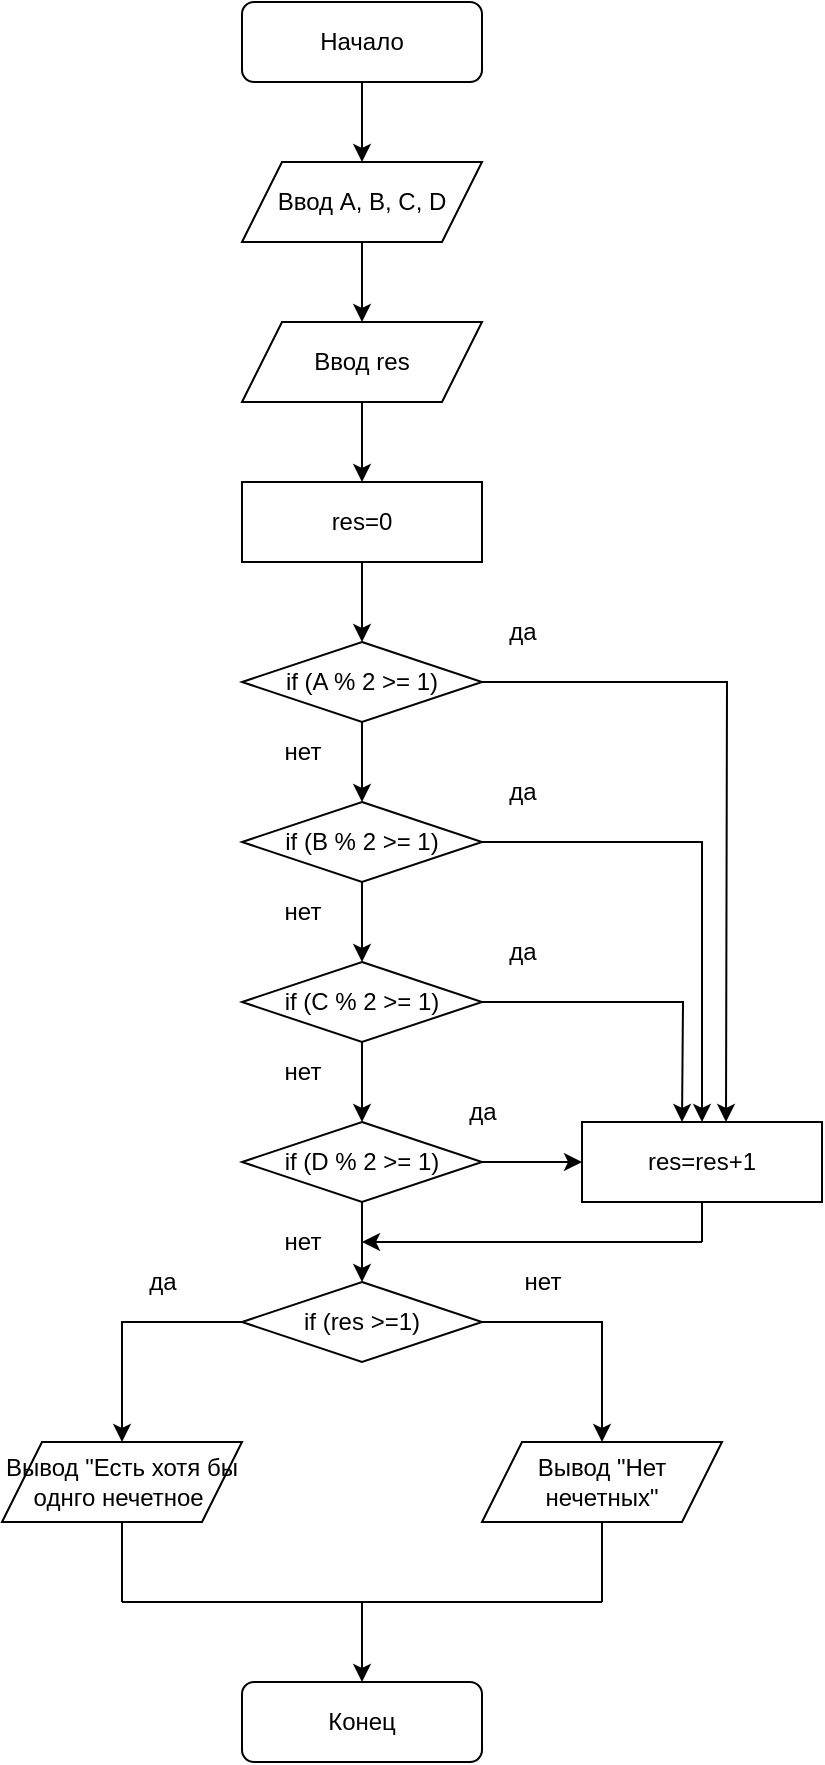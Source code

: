 <mxfile version="20.2.3" type="device"><diagram id="C5RBs43oDa-KdzZeNtuy" name="Page-1"><mxGraphModel dx="1043" dy="719" grid="0" gridSize="10" guides="1" tooltips="1" connect="1" arrows="1" fold="1" page="1" pageScale="1" pageWidth="827" pageHeight="1169" math="0" shadow="0"><root><mxCell id="WIyWlLk6GJQsqaUBKTNV-0"/><mxCell id="WIyWlLk6GJQsqaUBKTNV-1" parent="WIyWlLk6GJQsqaUBKTNV-0"/><mxCell id="E38bCm4IwdMXDOXVFOn_-0" style="edgeStyle=orthogonalEdgeStyle;rounded=0;orthogonalLoop=1;jettySize=auto;html=1;exitX=0.5;exitY=1;exitDx=0;exitDy=0;" parent="WIyWlLk6GJQsqaUBKTNV-1" source="WIyWlLk6GJQsqaUBKTNV-3" edge="1"><mxGeometry relative="1" as="geometry"><mxPoint x="220" y="160" as="targetPoint"/></mxGeometry></mxCell><mxCell id="WIyWlLk6GJQsqaUBKTNV-3" value="Начало" style="rounded=1;whiteSpace=wrap;html=1;fontSize=12;glass=0;strokeWidth=1;shadow=0;" parent="WIyWlLk6GJQsqaUBKTNV-1" vertex="1"><mxGeometry x="160" y="80" width="120" height="40" as="geometry"/></mxCell><mxCell id="E38bCm4IwdMXDOXVFOn_-2" style="edgeStyle=orthogonalEdgeStyle;rounded=0;orthogonalLoop=1;jettySize=auto;html=1;exitX=0.5;exitY=1;exitDx=0;exitDy=0;" parent="WIyWlLk6GJQsqaUBKTNV-1" source="E38bCm4IwdMXDOXVFOn_-1" edge="1"><mxGeometry relative="1" as="geometry"><mxPoint x="220" y="240" as="targetPoint"/></mxGeometry></mxCell><mxCell id="E38bCm4IwdMXDOXVFOn_-1" value="Ввод A, B, C, D" style="shape=parallelogram;perimeter=parallelogramPerimeter;whiteSpace=wrap;html=1;fixedSize=1;" parent="WIyWlLk6GJQsqaUBKTNV-1" vertex="1"><mxGeometry x="160" y="160" width="120" height="40" as="geometry"/></mxCell><mxCell id="E38bCm4IwdMXDOXVFOn_-4" style="edgeStyle=orthogonalEdgeStyle;rounded=0;orthogonalLoop=1;jettySize=auto;html=1;exitX=0.5;exitY=1;exitDx=0;exitDy=0;" parent="WIyWlLk6GJQsqaUBKTNV-1" source="E38bCm4IwdMXDOXVFOn_-3" target="E38bCm4IwdMXDOXVFOn_-5" edge="1"><mxGeometry relative="1" as="geometry"><mxPoint x="220" y="320" as="targetPoint"/></mxGeometry></mxCell><mxCell id="E38bCm4IwdMXDOXVFOn_-3" value="Ввод res" style="shape=parallelogram;perimeter=parallelogramPerimeter;whiteSpace=wrap;html=1;fixedSize=1;" parent="WIyWlLk6GJQsqaUBKTNV-1" vertex="1"><mxGeometry x="160" y="240" width="120" height="40" as="geometry"/></mxCell><mxCell id="E38bCm4IwdMXDOXVFOn_-6" style="edgeStyle=orthogonalEdgeStyle;rounded=0;orthogonalLoop=1;jettySize=auto;html=1;exitX=0.5;exitY=1;exitDx=0;exitDy=0;" parent="WIyWlLk6GJQsqaUBKTNV-1" source="E38bCm4IwdMXDOXVFOn_-5" target="E38bCm4IwdMXDOXVFOn_-7" edge="1"><mxGeometry relative="1" as="geometry"><mxPoint x="220" y="400" as="targetPoint"/></mxGeometry></mxCell><mxCell id="E38bCm4IwdMXDOXVFOn_-5" value="res=0" style="rounded=0;whiteSpace=wrap;html=1;" parent="WIyWlLk6GJQsqaUBKTNV-1" vertex="1"><mxGeometry x="160" y="320" width="120" height="40" as="geometry"/></mxCell><mxCell id="E38bCm4IwdMXDOXVFOn_-20" style="edgeStyle=orthogonalEdgeStyle;rounded=0;orthogonalLoop=1;jettySize=auto;html=1;exitX=0.5;exitY=1;exitDx=0;exitDy=0;entryX=0.5;entryY=0;entryDx=0;entryDy=0;" parent="WIyWlLk6GJQsqaUBKTNV-1" source="E38bCm4IwdMXDOXVFOn_-7" target="E38bCm4IwdMXDOXVFOn_-17" edge="1"><mxGeometry relative="1" as="geometry"/></mxCell><mxCell id="E38bCm4IwdMXDOXVFOn_-23" style="edgeStyle=orthogonalEdgeStyle;rounded=0;orthogonalLoop=1;jettySize=auto;html=1;exitX=1;exitY=0.5;exitDx=0;exitDy=0;" parent="WIyWlLk6GJQsqaUBKTNV-1" source="E38bCm4IwdMXDOXVFOn_-7" edge="1"><mxGeometry relative="1" as="geometry"><mxPoint x="402" y="640" as="targetPoint"/></mxGeometry></mxCell><mxCell id="E38bCm4IwdMXDOXVFOn_-7" value="if (A % 2 &amp;gt;= 1)" style="rhombus;whiteSpace=wrap;html=1;" parent="WIyWlLk6GJQsqaUBKTNV-1" vertex="1"><mxGeometry x="160" y="400" width="120" height="40" as="geometry"/></mxCell><mxCell id="E38bCm4IwdMXDOXVFOn_-9" value="res=res+1" style="rounded=0;whiteSpace=wrap;html=1;" parent="WIyWlLk6GJQsqaUBKTNV-1" vertex="1"><mxGeometry x="330" y="640" width="120" height="40" as="geometry"/></mxCell><mxCell id="E38bCm4IwdMXDOXVFOn_-21" style="edgeStyle=orthogonalEdgeStyle;rounded=0;orthogonalLoop=1;jettySize=auto;html=1;exitX=0.5;exitY=1;exitDx=0;exitDy=0;entryX=0.5;entryY=0;entryDx=0;entryDy=0;" parent="WIyWlLk6GJQsqaUBKTNV-1" source="E38bCm4IwdMXDOXVFOn_-17" target="E38bCm4IwdMXDOXVFOn_-18" edge="1"><mxGeometry relative="1" as="geometry"/></mxCell><mxCell id="E38bCm4IwdMXDOXVFOn_-25" style="edgeStyle=orthogonalEdgeStyle;rounded=0;orthogonalLoop=1;jettySize=auto;html=1;exitX=1;exitY=0.5;exitDx=0;exitDy=0;entryX=0.5;entryY=0;entryDx=0;entryDy=0;" parent="WIyWlLk6GJQsqaUBKTNV-1" source="E38bCm4IwdMXDOXVFOn_-17" target="E38bCm4IwdMXDOXVFOn_-9" edge="1"><mxGeometry relative="1" as="geometry"/></mxCell><mxCell id="E38bCm4IwdMXDOXVFOn_-17" value="if (B % 2 &amp;gt;= 1)" style="rhombus;whiteSpace=wrap;html=1;" parent="WIyWlLk6GJQsqaUBKTNV-1" vertex="1"><mxGeometry x="160" y="480" width="120" height="40" as="geometry"/></mxCell><mxCell id="E38bCm4IwdMXDOXVFOn_-22" style="edgeStyle=orthogonalEdgeStyle;rounded=0;orthogonalLoop=1;jettySize=auto;html=1;exitX=0.5;exitY=1;exitDx=0;exitDy=0;entryX=0.5;entryY=0;entryDx=0;entryDy=0;" parent="WIyWlLk6GJQsqaUBKTNV-1" source="E38bCm4IwdMXDOXVFOn_-18" target="E38bCm4IwdMXDOXVFOn_-19" edge="1"><mxGeometry relative="1" as="geometry"/></mxCell><mxCell id="E38bCm4IwdMXDOXVFOn_-26" style="edgeStyle=orthogonalEdgeStyle;rounded=0;orthogonalLoop=1;jettySize=auto;html=1;exitX=1;exitY=0.5;exitDx=0;exitDy=0;" parent="WIyWlLk6GJQsqaUBKTNV-1" source="E38bCm4IwdMXDOXVFOn_-18" edge="1"><mxGeometry relative="1" as="geometry"><mxPoint x="380" y="640.0" as="targetPoint"/></mxGeometry></mxCell><mxCell id="E38bCm4IwdMXDOXVFOn_-18" value="if (C % 2 &amp;gt;= 1)" style="rhombus;whiteSpace=wrap;html=1;" parent="WIyWlLk6GJQsqaUBKTNV-1" vertex="1"><mxGeometry x="160" y="560" width="120" height="40" as="geometry"/></mxCell><mxCell id="E38bCm4IwdMXDOXVFOn_-27" style="edgeStyle=orthogonalEdgeStyle;rounded=0;orthogonalLoop=1;jettySize=auto;html=1;exitX=1;exitY=0.5;exitDx=0;exitDy=0;entryX=0;entryY=0.5;entryDx=0;entryDy=0;" parent="WIyWlLk6GJQsqaUBKTNV-1" source="E38bCm4IwdMXDOXVFOn_-19" target="E38bCm4IwdMXDOXVFOn_-9" edge="1"><mxGeometry relative="1" as="geometry"/></mxCell><mxCell id="E38bCm4IwdMXDOXVFOn_-28" style="edgeStyle=orthogonalEdgeStyle;rounded=0;orthogonalLoop=1;jettySize=auto;html=1;exitX=0.5;exitY=1;exitDx=0;exitDy=0;" parent="WIyWlLk6GJQsqaUBKTNV-1" source="E38bCm4IwdMXDOXVFOn_-19" edge="1"><mxGeometry relative="1" as="geometry"><mxPoint x="220" y="720.0" as="targetPoint"/></mxGeometry></mxCell><mxCell id="E38bCm4IwdMXDOXVFOn_-19" value="if (D % 2 &amp;gt;= 1)" style="rhombus;whiteSpace=wrap;html=1;" parent="WIyWlLk6GJQsqaUBKTNV-1" vertex="1"><mxGeometry x="160" y="640" width="120" height="40" as="geometry"/></mxCell><mxCell id="E38bCm4IwdMXDOXVFOn_-29" value="" style="endArrow=none;html=1;rounded=0;entryX=0.5;entryY=1;entryDx=0;entryDy=0;" parent="WIyWlLk6GJQsqaUBKTNV-1" target="E38bCm4IwdMXDOXVFOn_-9" edge="1"><mxGeometry width="50" height="50" relative="1" as="geometry"><mxPoint x="390" y="700" as="sourcePoint"/><mxPoint x="400" y="560" as="targetPoint"/></mxGeometry></mxCell><mxCell id="E38bCm4IwdMXDOXVFOn_-30" value="" style="endArrow=classic;html=1;rounded=0;" parent="WIyWlLk6GJQsqaUBKTNV-1" edge="1"><mxGeometry width="50" height="50" relative="1" as="geometry"><mxPoint x="390" y="700" as="sourcePoint"/><mxPoint x="220" y="700" as="targetPoint"/></mxGeometry></mxCell><mxCell id="E38bCm4IwdMXDOXVFOn_-36" style="edgeStyle=orthogonalEdgeStyle;rounded=0;orthogonalLoop=1;jettySize=auto;html=1;exitX=0;exitY=0.5;exitDx=0;exitDy=0;" parent="WIyWlLk6GJQsqaUBKTNV-1" source="E38bCm4IwdMXDOXVFOn_-31" target="E38bCm4IwdMXDOXVFOn_-34" edge="1"><mxGeometry relative="1" as="geometry"/></mxCell><mxCell id="E38bCm4IwdMXDOXVFOn_-38" style="edgeStyle=orthogonalEdgeStyle;rounded=0;orthogonalLoop=1;jettySize=auto;html=1;exitX=1;exitY=0.5;exitDx=0;exitDy=0;entryX=0.5;entryY=0;entryDx=0;entryDy=0;" parent="WIyWlLk6GJQsqaUBKTNV-1" source="E38bCm4IwdMXDOXVFOn_-31" target="E38bCm4IwdMXDOXVFOn_-37" edge="1"><mxGeometry relative="1" as="geometry"/></mxCell><mxCell id="E38bCm4IwdMXDOXVFOn_-31" value="if (res &amp;gt;=1)" style="rhombus;whiteSpace=wrap;html=1;" parent="WIyWlLk6GJQsqaUBKTNV-1" vertex="1"><mxGeometry x="160" y="720" width="120" height="40" as="geometry"/></mxCell><mxCell id="E38bCm4IwdMXDOXVFOn_-34" value="Вывод &quot;Есть хотя бы однго нечетное&amp;nbsp;" style="shape=parallelogram;perimeter=parallelogramPerimeter;whiteSpace=wrap;html=1;fixedSize=1;" parent="WIyWlLk6GJQsqaUBKTNV-1" vertex="1"><mxGeometry x="40" y="800" width="120" height="40" as="geometry"/></mxCell><mxCell id="E38bCm4IwdMXDOXVFOn_-37" value="Вывод &quot;Нет нечетных&quot;" style="shape=parallelogram;perimeter=parallelogramPerimeter;whiteSpace=wrap;html=1;fixedSize=1;" parent="WIyWlLk6GJQsqaUBKTNV-1" vertex="1"><mxGeometry x="280" y="800" width="120" height="40" as="geometry"/></mxCell><mxCell id="E38bCm4IwdMXDOXVFOn_-40" value="" style="endArrow=none;html=1;rounded=0;exitX=0.5;exitY=1;exitDx=0;exitDy=0;" parent="WIyWlLk6GJQsqaUBKTNV-1" source="E38bCm4IwdMXDOXVFOn_-37" edge="1"><mxGeometry width="50" height="50" relative="1" as="geometry"><mxPoint x="346" y="801" as="sourcePoint"/><mxPoint x="340" y="880" as="targetPoint"/></mxGeometry></mxCell><mxCell id="E38bCm4IwdMXDOXVFOn_-41" value="" style="endArrow=none;html=1;rounded=0;exitX=0.5;exitY=1;exitDx=0;exitDy=0;" parent="WIyWlLk6GJQsqaUBKTNV-1" source="E38bCm4IwdMXDOXVFOn_-34" edge="1"><mxGeometry width="50" height="50" relative="1" as="geometry"><mxPoint x="350" y="800" as="sourcePoint"/><mxPoint x="100" y="880" as="targetPoint"/></mxGeometry></mxCell><mxCell id="E38bCm4IwdMXDOXVFOn_-42" value="" style="endArrow=none;html=1;rounded=0;" parent="WIyWlLk6GJQsqaUBKTNV-1" edge="1"><mxGeometry width="50" height="50" relative="1" as="geometry"><mxPoint x="100" y="880" as="sourcePoint"/><mxPoint x="340" y="880" as="targetPoint"/></mxGeometry></mxCell><mxCell id="E38bCm4IwdMXDOXVFOn_-43" value="" style="endArrow=classic;html=1;rounded=0;" parent="WIyWlLk6GJQsqaUBKTNV-1" edge="1"><mxGeometry width="50" height="50" relative="1" as="geometry"><mxPoint x="220" y="880" as="sourcePoint"/><mxPoint x="220" y="920" as="targetPoint"/></mxGeometry></mxCell><mxCell id="E38bCm4IwdMXDOXVFOn_-44" value="Конец" style="rounded=1;whiteSpace=wrap;html=1;" parent="WIyWlLk6GJQsqaUBKTNV-1" vertex="1"><mxGeometry x="160" y="920" width="120" height="40" as="geometry"/></mxCell><mxCell id="E38bCm4IwdMXDOXVFOn_-49" value="да" style="text;html=1;resizable=0;autosize=1;align=center;verticalAlign=middle;points=[];fillColor=none;strokeColor=none;rounded=0;" parent="WIyWlLk6GJQsqaUBKTNV-1" vertex="1"><mxGeometry x="280" y="380" width="40" height="30" as="geometry"/></mxCell><mxCell id="E38bCm4IwdMXDOXVFOn_-50" value="да" style="text;html=1;resizable=0;autosize=1;align=center;verticalAlign=middle;points=[];fillColor=none;strokeColor=none;rounded=0;" parent="WIyWlLk6GJQsqaUBKTNV-1" vertex="1"><mxGeometry x="280" y="460" width="40" height="30" as="geometry"/></mxCell><mxCell id="E38bCm4IwdMXDOXVFOn_-51" value="да" style="text;html=1;resizable=0;autosize=1;align=center;verticalAlign=middle;points=[];fillColor=none;strokeColor=none;rounded=0;" parent="WIyWlLk6GJQsqaUBKTNV-1" vertex="1"><mxGeometry x="280" y="540" width="40" height="30" as="geometry"/></mxCell><mxCell id="E38bCm4IwdMXDOXVFOn_-53" value="да" style="text;html=1;resizable=0;autosize=1;align=center;verticalAlign=middle;points=[];fillColor=none;strokeColor=none;rounded=0;" parent="WIyWlLk6GJQsqaUBKTNV-1" vertex="1"><mxGeometry x="260" y="620" width="40" height="30" as="geometry"/></mxCell><mxCell id="E38bCm4IwdMXDOXVFOn_-54" value="нет" style="text;html=1;resizable=0;autosize=1;align=center;verticalAlign=middle;points=[];fillColor=none;strokeColor=none;rounded=0;" parent="WIyWlLk6GJQsqaUBKTNV-1" vertex="1"><mxGeometry x="170" y="440" width="40" height="30" as="geometry"/></mxCell><mxCell id="E38bCm4IwdMXDOXVFOn_-55" value="нет" style="text;html=1;resizable=0;autosize=1;align=center;verticalAlign=middle;points=[];fillColor=none;strokeColor=none;rounded=0;" parent="WIyWlLk6GJQsqaUBKTNV-1" vertex="1"><mxGeometry x="170" y="520" width="40" height="30" as="geometry"/></mxCell><mxCell id="E38bCm4IwdMXDOXVFOn_-56" value="нет" style="text;html=1;resizable=0;autosize=1;align=center;verticalAlign=middle;points=[];fillColor=none;strokeColor=none;rounded=0;" parent="WIyWlLk6GJQsqaUBKTNV-1" vertex="1"><mxGeometry x="170" y="600" width="40" height="30" as="geometry"/></mxCell><mxCell id="E38bCm4IwdMXDOXVFOn_-57" value="нет" style="text;html=1;resizable=0;autosize=1;align=center;verticalAlign=middle;points=[];fillColor=none;strokeColor=none;rounded=0;" parent="WIyWlLk6GJQsqaUBKTNV-1" vertex="1"><mxGeometry x="170" y="685" width="40" height="30" as="geometry"/></mxCell><mxCell id="E38bCm4IwdMXDOXVFOn_-58" value="да" style="text;html=1;resizable=0;autosize=1;align=center;verticalAlign=middle;points=[];fillColor=none;strokeColor=none;rounded=0;" parent="WIyWlLk6GJQsqaUBKTNV-1" vertex="1"><mxGeometry x="100" y="705" width="40" height="30" as="geometry"/></mxCell><mxCell id="E38bCm4IwdMXDOXVFOn_-61" value="нет" style="text;html=1;resizable=0;autosize=1;align=center;verticalAlign=middle;points=[];fillColor=none;strokeColor=none;rounded=0;" parent="WIyWlLk6GJQsqaUBKTNV-1" vertex="1"><mxGeometry x="290" y="705" width="40" height="30" as="geometry"/></mxCell></root></mxGraphModel></diagram></mxfile>